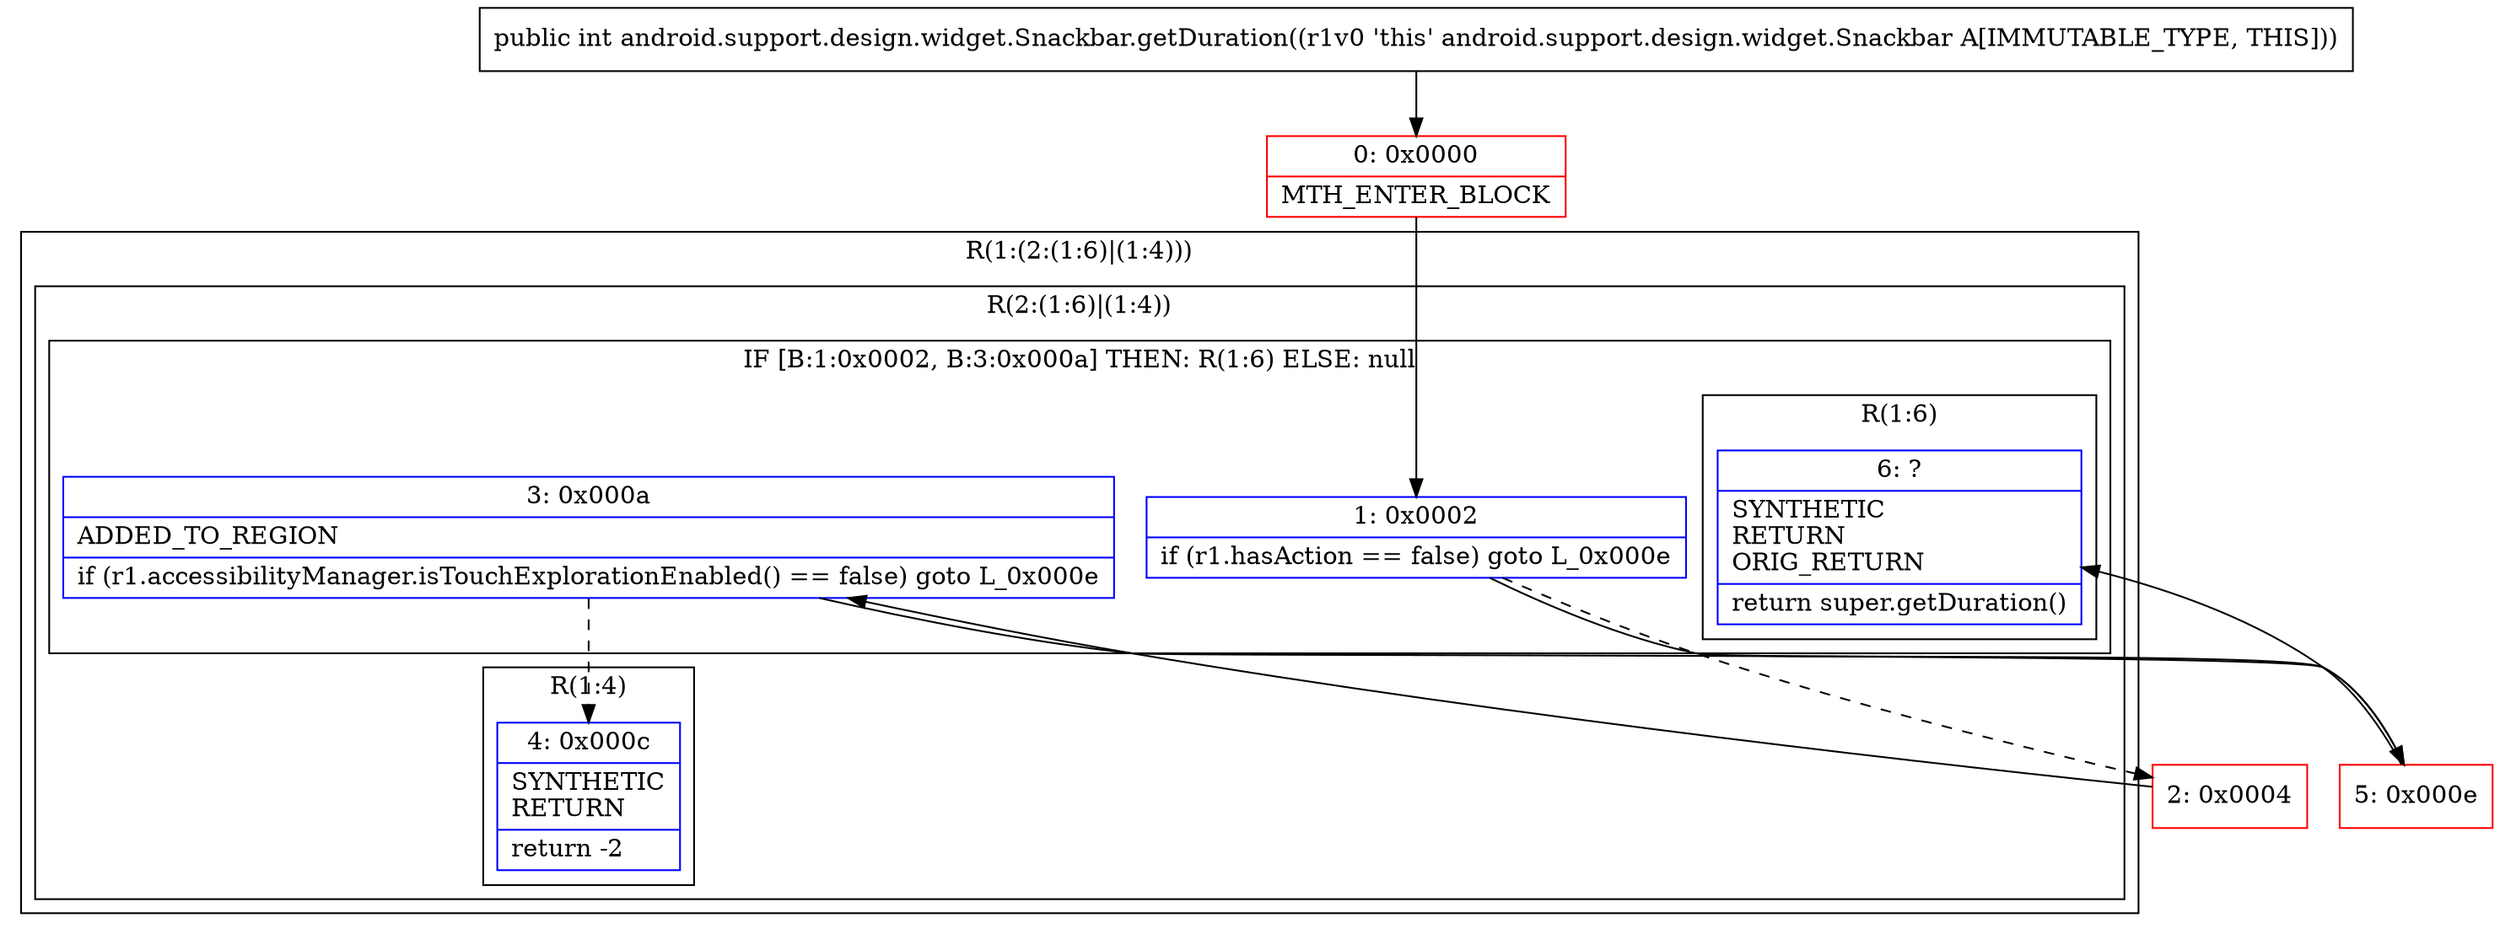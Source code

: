 digraph "CFG forandroid.support.design.widget.Snackbar.getDuration()I" {
subgraph cluster_Region_1318175146 {
label = "R(1:(2:(1:6)|(1:4)))";
node [shape=record,color=blue];
subgraph cluster_Region_1378679742 {
label = "R(2:(1:6)|(1:4))";
node [shape=record,color=blue];
subgraph cluster_IfRegion_360283209 {
label = "IF [B:1:0x0002, B:3:0x000a] THEN: R(1:6) ELSE: null";
node [shape=record,color=blue];
Node_1 [shape=record,label="{1\:\ 0x0002|if (r1.hasAction == false) goto L_0x000e\l}"];
Node_3 [shape=record,label="{3\:\ 0x000a|ADDED_TO_REGION\l|if (r1.accessibilityManager.isTouchExplorationEnabled() == false) goto L_0x000e\l}"];
subgraph cluster_Region_1052045451 {
label = "R(1:6)";
node [shape=record,color=blue];
Node_6 [shape=record,label="{6\:\ ?|SYNTHETIC\lRETURN\lORIG_RETURN\l|return super.getDuration()\l}"];
}
}
subgraph cluster_Region_2129197670 {
label = "R(1:4)";
node [shape=record,color=blue];
Node_4 [shape=record,label="{4\:\ 0x000c|SYNTHETIC\lRETURN\l|return \-2\l}"];
}
}
}
Node_0 [shape=record,color=red,label="{0\:\ 0x0000|MTH_ENTER_BLOCK\l}"];
Node_2 [shape=record,color=red,label="{2\:\ 0x0004}"];
Node_5 [shape=record,color=red,label="{5\:\ 0x000e}"];
MethodNode[shape=record,label="{public int android.support.design.widget.Snackbar.getDuration((r1v0 'this' android.support.design.widget.Snackbar A[IMMUTABLE_TYPE, THIS])) }"];
MethodNode -> Node_0;
Node_1 -> Node_2[style=dashed];
Node_1 -> Node_5;
Node_3 -> Node_4[style=dashed];
Node_3 -> Node_5;
Node_0 -> Node_1;
Node_2 -> Node_3;
Node_5 -> Node_6;
}

